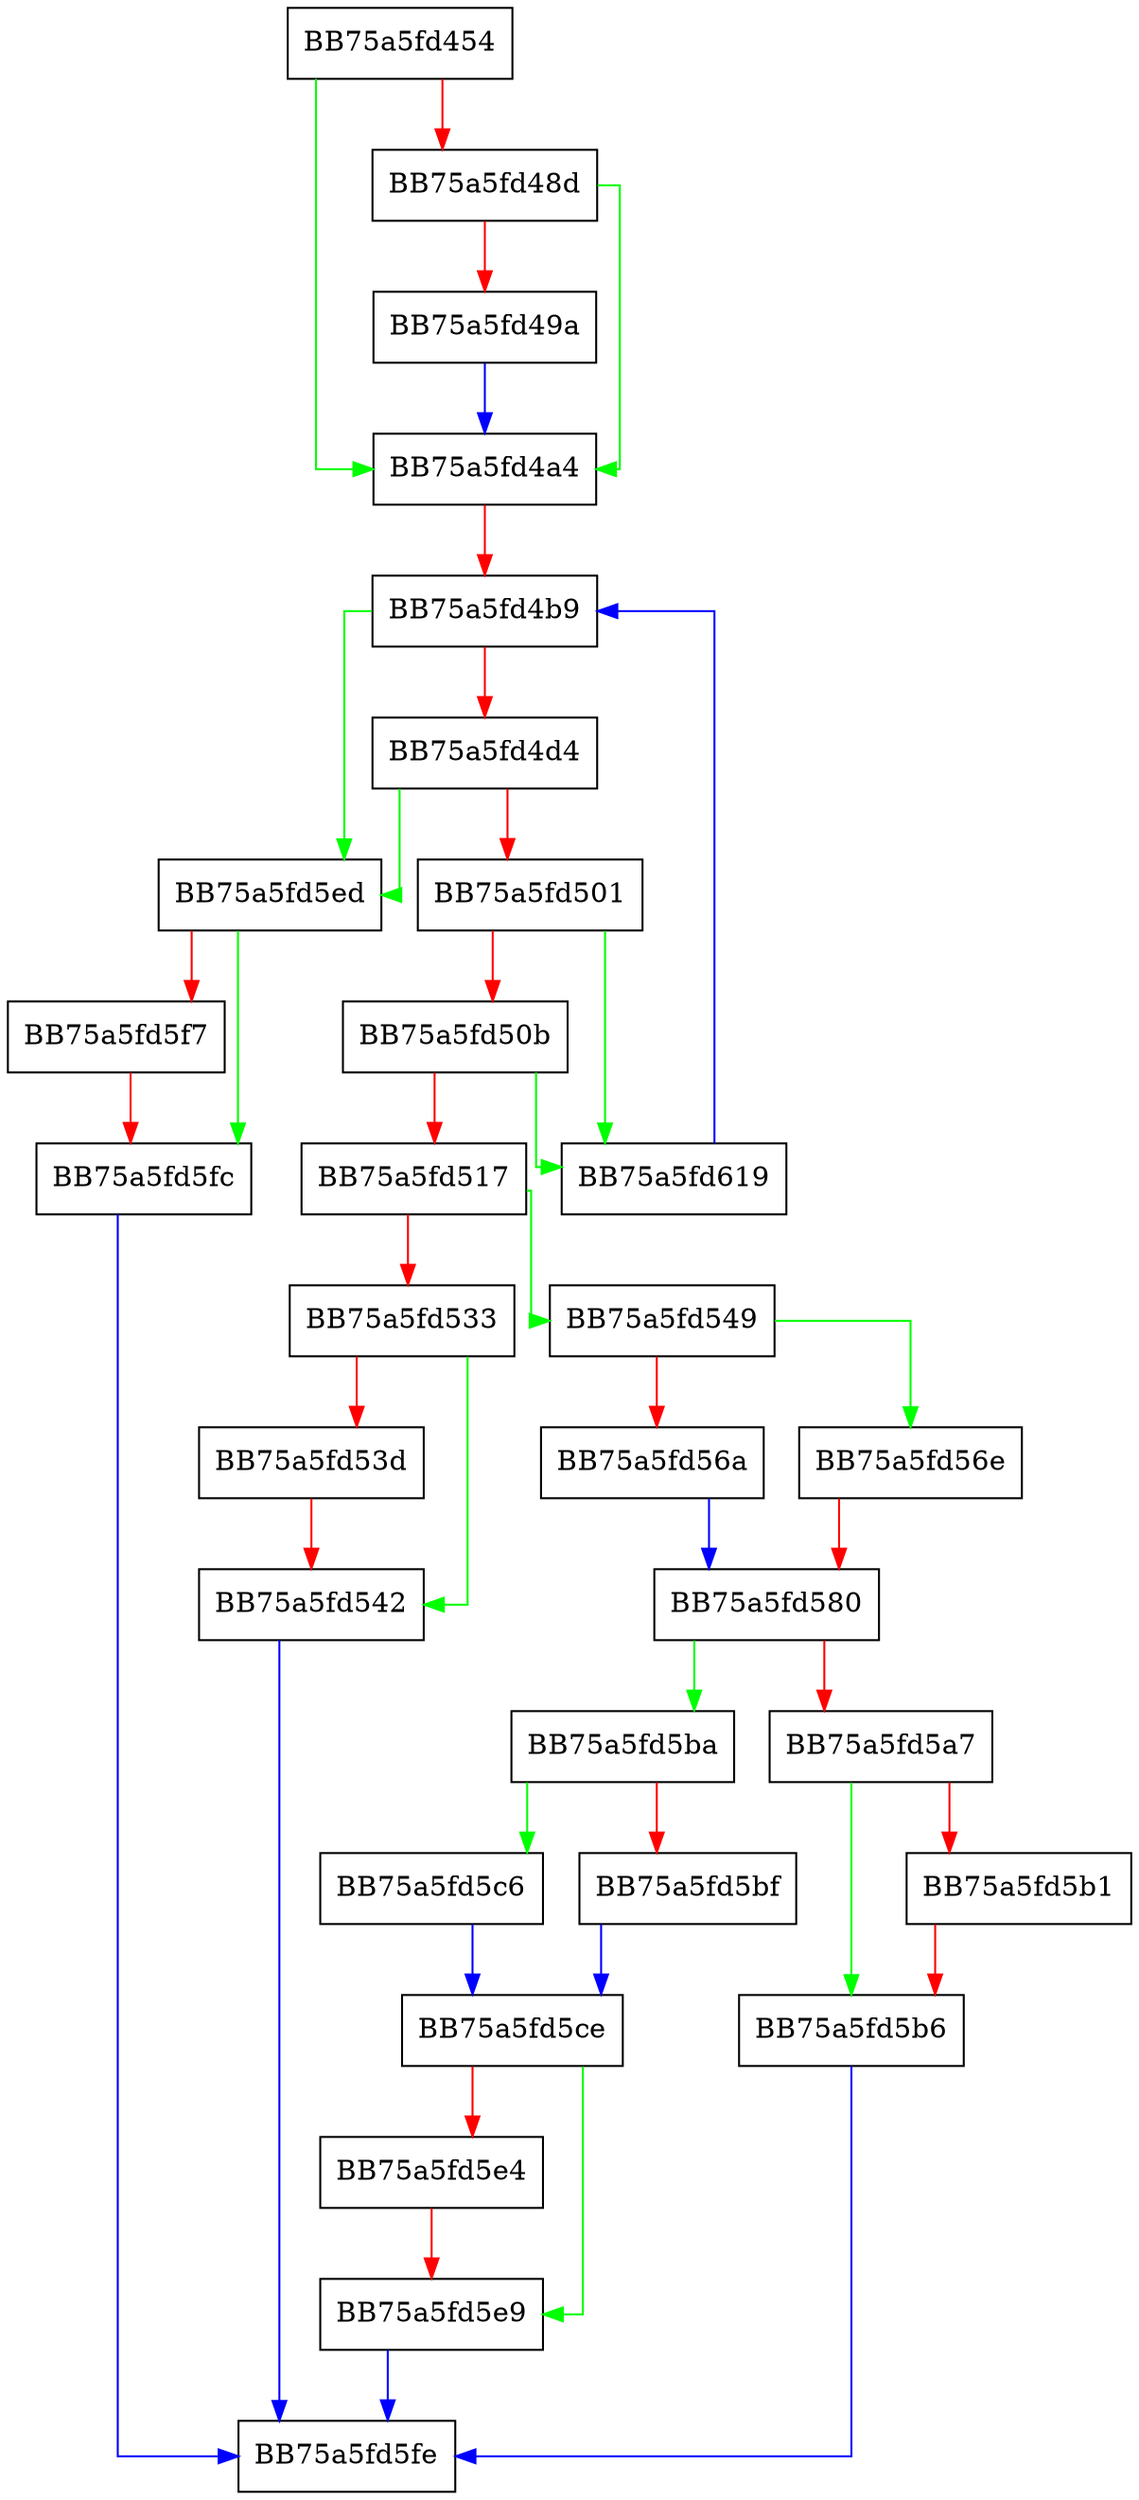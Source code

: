 digraph enumerateValue {
  node [shape="box"];
  graph [splines=ortho];
  BB75a5fd454 -> BB75a5fd4a4 [color="green"];
  BB75a5fd454 -> BB75a5fd48d [color="red"];
  BB75a5fd48d -> BB75a5fd4a4 [color="green"];
  BB75a5fd48d -> BB75a5fd49a [color="red"];
  BB75a5fd49a -> BB75a5fd4a4 [color="blue"];
  BB75a5fd4a4 -> BB75a5fd4b9 [color="red"];
  BB75a5fd4b9 -> BB75a5fd5ed [color="green"];
  BB75a5fd4b9 -> BB75a5fd4d4 [color="red"];
  BB75a5fd4d4 -> BB75a5fd5ed [color="green"];
  BB75a5fd4d4 -> BB75a5fd501 [color="red"];
  BB75a5fd501 -> BB75a5fd619 [color="green"];
  BB75a5fd501 -> BB75a5fd50b [color="red"];
  BB75a5fd50b -> BB75a5fd619 [color="green"];
  BB75a5fd50b -> BB75a5fd517 [color="red"];
  BB75a5fd517 -> BB75a5fd549 [color="green"];
  BB75a5fd517 -> BB75a5fd533 [color="red"];
  BB75a5fd533 -> BB75a5fd542 [color="green"];
  BB75a5fd533 -> BB75a5fd53d [color="red"];
  BB75a5fd53d -> BB75a5fd542 [color="red"];
  BB75a5fd542 -> BB75a5fd5fe [color="blue"];
  BB75a5fd549 -> BB75a5fd56e [color="green"];
  BB75a5fd549 -> BB75a5fd56a [color="red"];
  BB75a5fd56a -> BB75a5fd580 [color="blue"];
  BB75a5fd56e -> BB75a5fd580 [color="red"];
  BB75a5fd580 -> BB75a5fd5ba [color="green"];
  BB75a5fd580 -> BB75a5fd5a7 [color="red"];
  BB75a5fd5a7 -> BB75a5fd5b6 [color="green"];
  BB75a5fd5a7 -> BB75a5fd5b1 [color="red"];
  BB75a5fd5b1 -> BB75a5fd5b6 [color="red"];
  BB75a5fd5b6 -> BB75a5fd5fe [color="blue"];
  BB75a5fd5ba -> BB75a5fd5c6 [color="green"];
  BB75a5fd5ba -> BB75a5fd5bf [color="red"];
  BB75a5fd5bf -> BB75a5fd5ce [color="blue"];
  BB75a5fd5c6 -> BB75a5fd5ce [color="blue"];
  BB75a5fd5ce -> BB75a5fd5e9 [color="green"];
  BB75a5fd5ce -> BB75a5fd5e4 [color="red"];
  BB75a5fd5e4 -> BB75a5fd5e9 [color="red"];
  BB75a5fd5e9 -> BB75a5fd5fe [color="blue"];
  BB75a5fd5ed -> BB75a5fd5fc [color="green"];
  BB75a5fd5ed -> BB75a5fd5f7 [color="red"];
  BB75a5fd5f7 -> BB75a5fd5fc [color="red"];
  BB75a5fd5fc -> BB75a5fd5fe [color="blue"];
  BB75a5fd619 -> BB75a5fd4b9 [color="blue"];
}